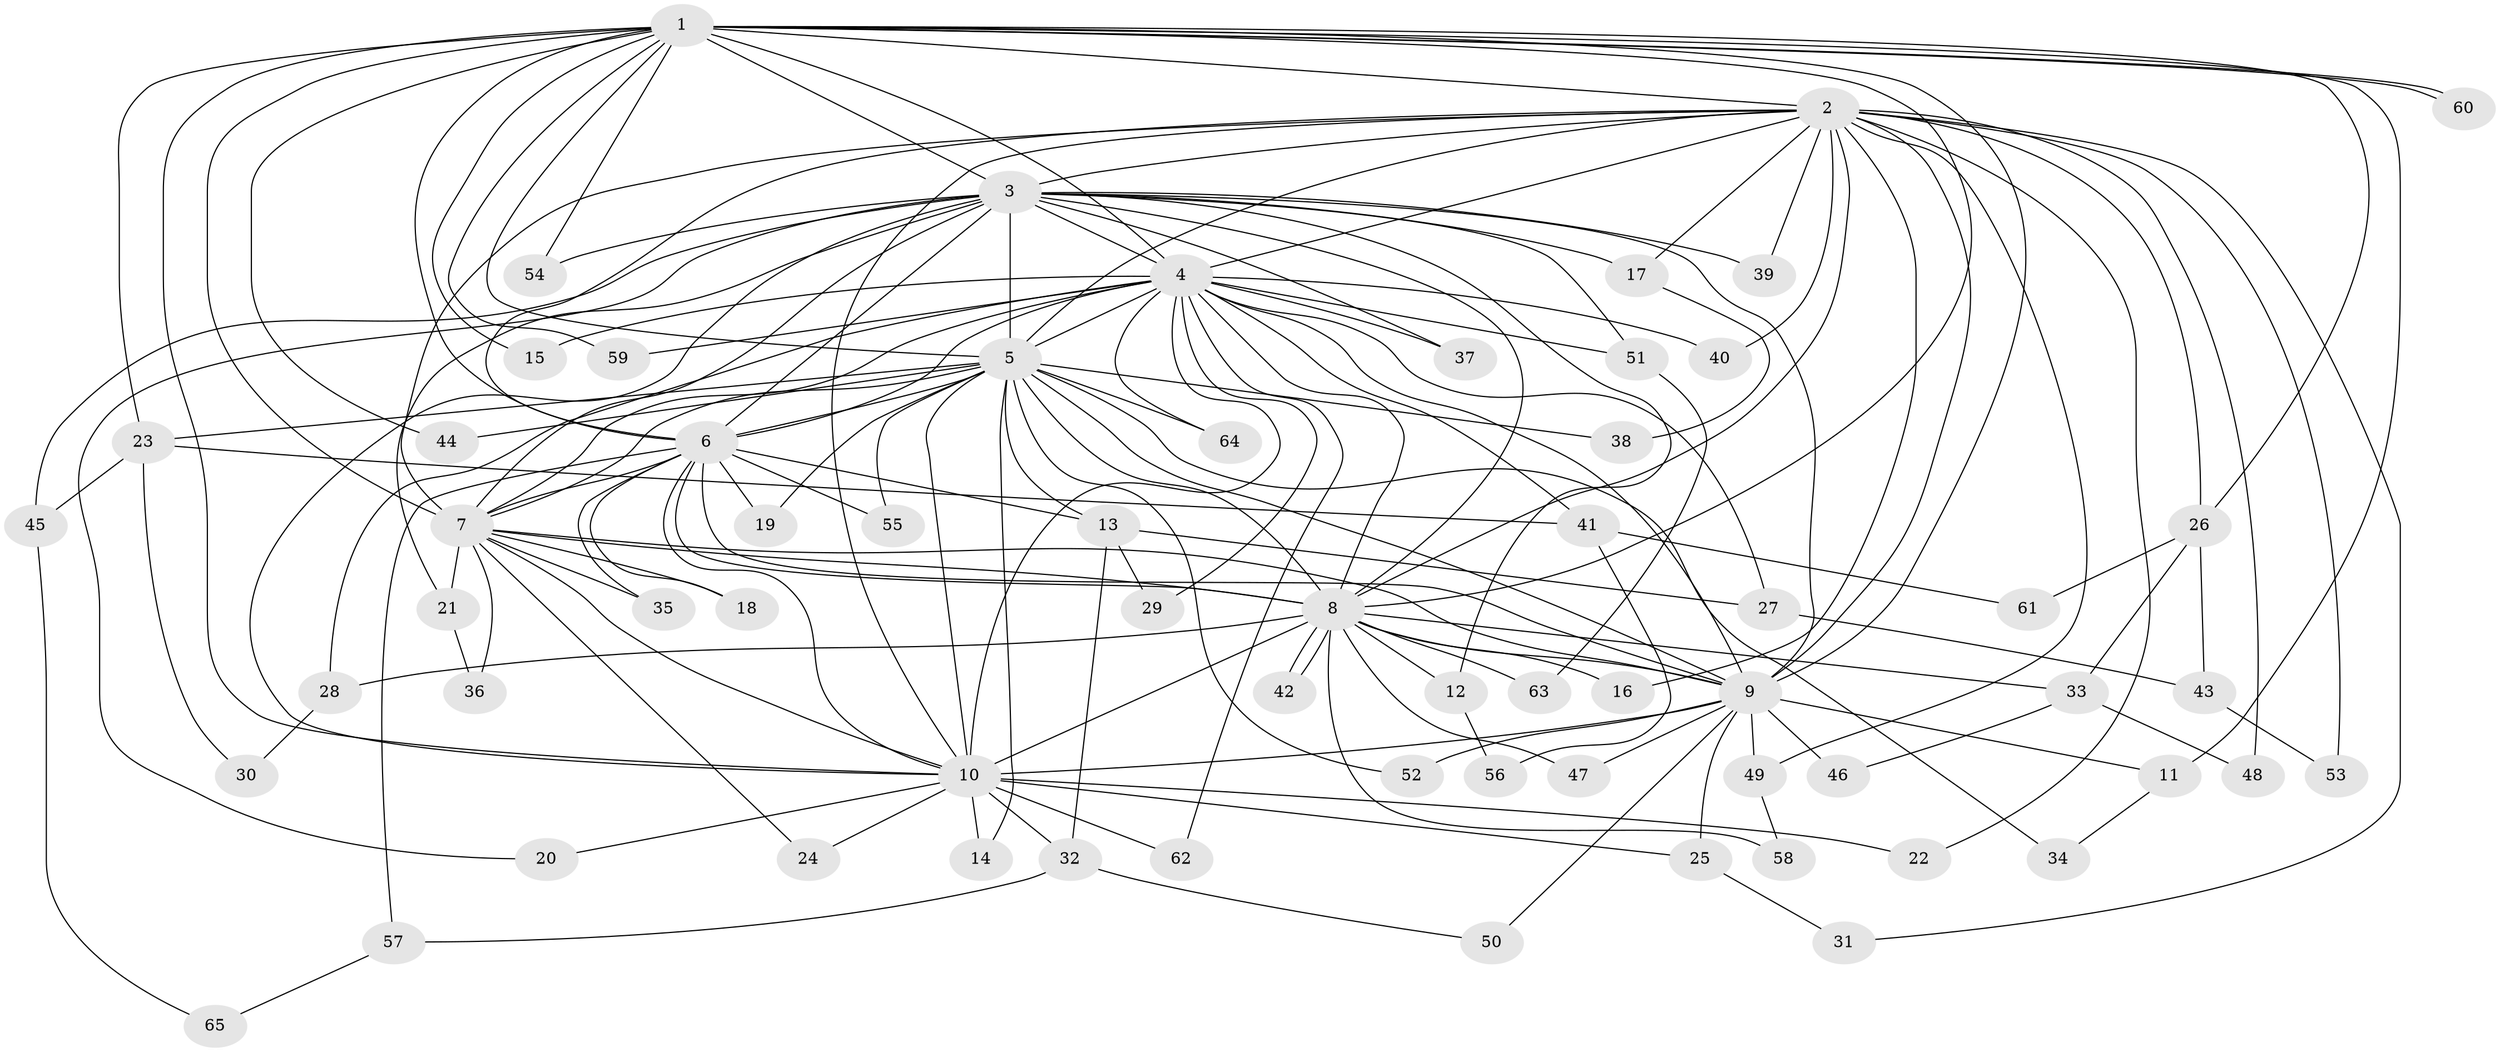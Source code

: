 // Generated by graph-tools (version 1.1) at 2025/14/03/09/25 04:14:03]
// undirected, 65 vertices, 155 edges
graph export_dot {
graph [start="1"]
  node [color=gray90,style=filled];
  1;
  2;
  3;
  4;
  5;
  6;
  7;
  8;
  9;
  10;
  11;
  12;
  13;
  14;
  15;
  16;
  17;
  18;
  19;
  20;
  21;
  22;
  23;
  24;
  25;
  26;
  27;
  28;
  29;
  30;
  31;
  32;
  33;
  34;
  35;
  36;
  37;
  38;
  39;
  40;
  41;
  42;
  43;
  44;
  45;
  46;
  47;
  48;
  49;
  50;
  51;
  52;
  53;
  54;
  55;
  56;
  57;
  58;
  59;
  60;
  61;
  62;
  63;
  64;
  65;
  1 -- 2;
  1 -- 3;
  1 -- 4;
  1 -- 5;
  1 -- 6;
  1 -- 7;
  1 -- 8;
  1 -- 9;
  1 -- 10;
  1 -- 11;
  1 -- 15;
  1 -- 23;
  1 -- 26;
  1 -- 44;
  1 -- 54;
  1 -- 59;
  1 -- 60;
  1 -- 60;
  2 -- 3;
  2 -- 4;
  2 -- 5;
  2 -- 6;
  2 -- 7;
  2 -- 8;
  2 -- 9;
  2 -- 10;
  2 -- 16;
  2 -- 17;
  2 -- 22;
  2 -- 26;
  2 -- 31;
  2 -- 39;
  2 -- 40;
  2 -- 48;
  2 -- 49;
  2 -- 53;
  3 -- 4;
  3 -- 5;
  3 -- 6;
  3 -- 7;
  3 -- 8;
  3 -- 9;
  3 -- 10;
  3 -- 12;
  3 -- 17;
  3 -- 20;
  3 -- 21;
  3 -- 37;
  3 -- 39;
  3 -- 45;
  3 -- 51;
  3 -- 54;
  4 -- 5;
  4 -- 6;
  4 -- 7;
  4 -- 8;
  4 -- 9;
  4 -- 10;
  4 -- 15;
  4 -- 27;
  4 -- 28;
  4 -- 29;
  4 -- 37;
  4 -- 40;
  4 -- 41;
  4 -- 51;
  4 -- 59;
  4 -- 62;
  4 -- 64;
  5 -- 6;
  5 -- 7;
  5 -- 8;
  5 -- 9;
  5 -- 10;
  5 -- 13;
  5 -- 14;
  5 -- 19;
  5 -- 23;
  5 -- 34;
  5 -- 38;
  5 -- 44;
  5 -- 52;
  5 -- 55;
  5 -- 64;
  6 -- 7;
  6 -- 8;
  6 -- 9;
  6 -- 10;
  6 -- 13;
  6 -- 18;
  6 -- 19;
  6 -- 35;
  6 -- 55;
  6 -- 57;
  7 -- 8;
  7 -- 9;
  7 -- 10;
  7 -- 18;
  7 -- 21;
  7 -- 24;
  7 -- 35;
  7 -- 36;
  8 -- 9;
  8 -- 10;
  8 -- 12;
  8 -- 16;
  8 -- 28;
  8 -- 33;
  8 -- 42;
  8 -- 42;
  8 -- 47;
  8 -- 58;
  8 -- 63;
  9 -- 10;
  9 -- 11;
  9 -- 25;
  9 -- 46;
  9 -- 47;
  9 -- 49;
  9 -- 50;
  9 -- 52;
  10 -- 14;
  10 -- 20;
  10 -- 22;
  10 -- 24;
  10 -- 25;
  10 -- 32;
  10 -- 62;
  11 -- 34;
  12 -- 56;
  13 -- 27;
  13 -- 29;
  13 -- 32;
  17 -- 38;
  21 -- 36;
  23 -- 30;
  23 -- 41;
  23 -- 45;
  25 -- 31;
  26 -- 33;
  26 -- 43;
  26 -- 61;
  27 -- 43;
  28 -- 30;
  32 -- 50;
  32 -- 57;
  33 -- 46;
  33 -- 48;
  41 -- 56;
  41 -- 61;
  43 -- 53;
  45 -- 65;
  49 -- 58;
  51 -- 63;
  57 -- 65;
}

